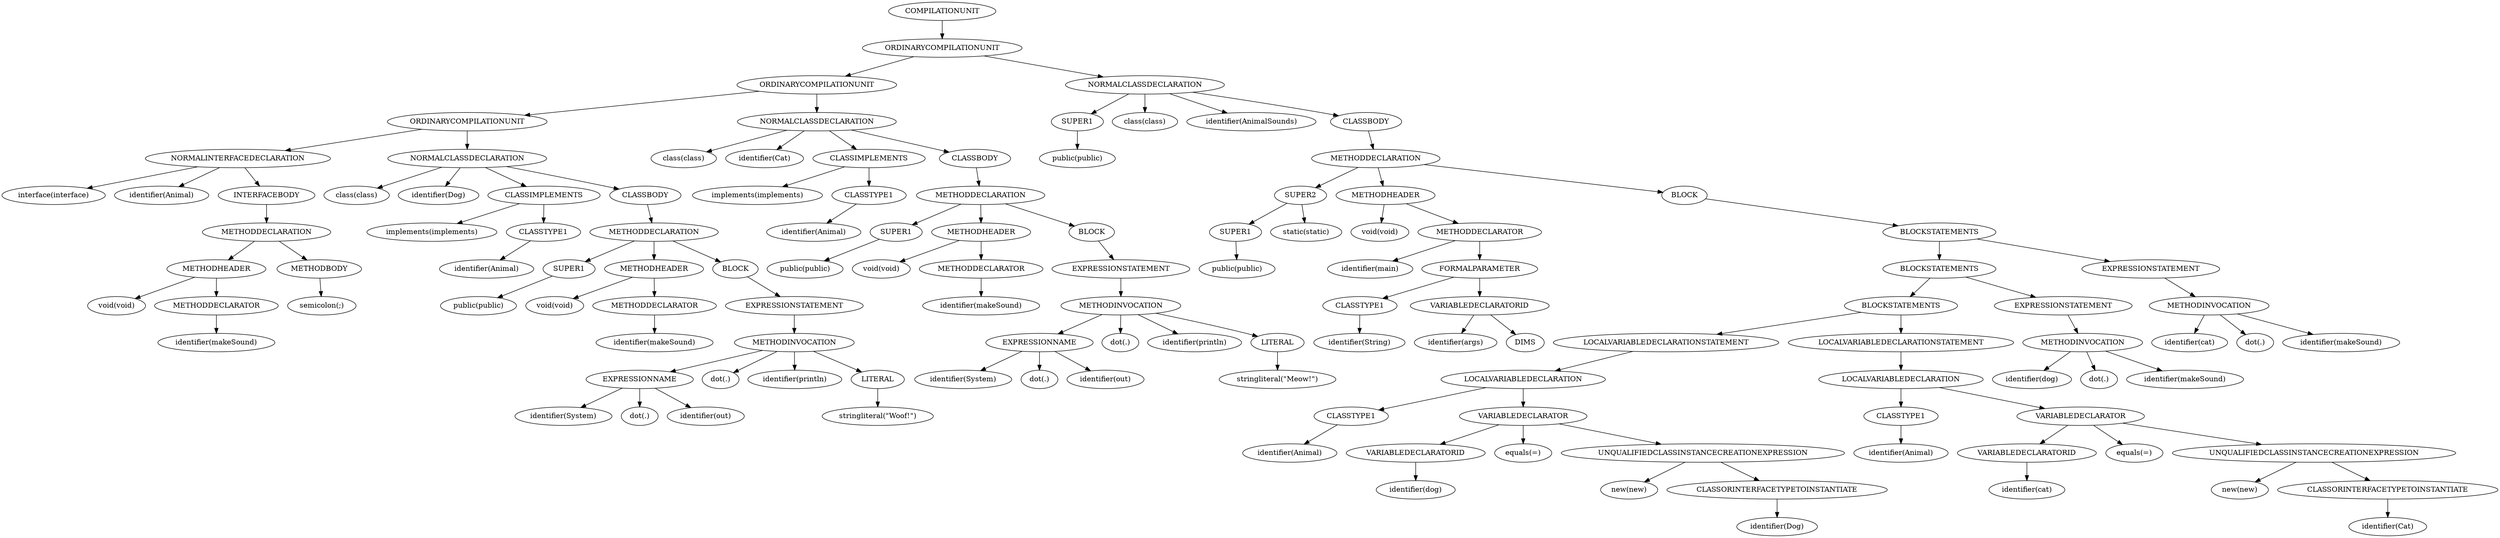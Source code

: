 digraph ASTVisual {
 ordering = out ;
10 [ label="METHODDECLARATOR"]
20 [ label="identifier(makeSound)"]
30 [ label="METHODHEADER"]
40 [ label="void(void)"]
50 [ label="METHODBODY"]
60 [ label="semicolon(;)"]
70 [ label="METHODDECLARATION"]
80 [ label="INTERFACEBODY"]
90 [ label="NORMALINTERFACEDECLARATION"]
100 [ label="interface(interface)"]
110 [ label="identifier(Animal)"]
120 [ label="CLASSTYPE1"]
130 [ label="identifier(Animal)"]
140 [ label="CLASSIMPLEMENTS"]
150 [ label="implements(implements)"]
160 [ label="SUPER1"]
170 [ label="public(public)"]
180 [ label="METHODDECLARATOR"]
190 [ label="identifier(makeSound)"]
200 [ label="METHODHEADER"]
210 [ label="void(void)"]
220 [ label="EXPRESSIONNAME"]
230 [ label="identifier(System)"]
240 [ label="dot(.)"]
250 [ label="identifier(out)"]
260 [ label="LITERAL"]
270 [ label="stringliteral(\"Woof!\")"]
280 [ label="METHODINVOCATION"]
290 [ label="dot(.)"]
300 [ label="identifier(println)"]
310 [ label="EXPRESSIONSTATEMENT"]
320 [ label="BLOCK"]
330 [ label="METHODDECLARATION"]
340 [ label="CLASSBODY"]
350 [ label="NORMALCLASSDECLARATION"]
360 [ label="class(class)"]
370 [ label="identifier(Dog)"]
380 [ label="ORDINARYCOMPILATIONUNIT"]
390 [ label="CLASSTYPE1"]
400 [ label="identifier(Animal)"]
410 [ label="CLASSIMPLEMENTS"]
420 [ label="implements(implements)"]
430 [ label="SUPER1"]
440 [ label="public(public)"]
450 [ label="METHODDECLARATOR"]
460 [ label="identifier(makeSound)"]
470 [ label="METHODHEADER"]
480 [ label="void(void)"]
490 [ label="EXPRESSIONNAME"]
500 [ label="identifier(System)"]
510 [ label="dot(.)"]
520 [ label="identifier(out)"]
530 [ label="LITERAL"]
540 [ label="stringliteral(\"Meow!\")"]
550 [ label="METHODINVOCATION"]
560 [ label="dot(.)"]
570 [ label="identifier(println)"]
580 [ label="EXPRESSIONSTATEMENT"]
590 [ label="BLOCK"]
600 [ label="METHODDECLARATION"]
610 [ label="CLASSBODY"]
620 [ label="NORMALCLASSDECLARATION"]
630 [ label="class(class)"]
640 [ label="identifier(Cat)"]
650 [ label="ORDINARYCOMPILATIONUNIT"]
660 [ label="SUPER1"]
670 [ label="public(public)"]
680 [ label="SUPER1"]
690 [ label="public(public)"]
700 [ label="SUPER2"]
710 [ label="static(static)"]
720 [ label="CLASSTYPE1"]
730 [ label="identifier(String)"]
740 [ label="DIMS"]
750 [ label="VARIABLEDECLARATORID"]
760 [ label="identifier(args)"]
770 [ label="FORMALPARAMETER"]
780 [ label="METHODDECLARATOR"]
790 [ label="identifier(main)"]
800 [ label="METHODHEADER"]
810 [ label="void(void)"]
820 [ label="CLASSTYPE1"]
830 [ label="identifier(Animal)"]
840 [ label="VARIABLEDECLARATORID"]
850 [ label="identifier(dog)"]
860 [ label="CLASSORINTERFACETYPETOINSTANTIATE"]
870 [ label="identifier(Dog)"]
880 [ label="UNQUALIFIEDCLASSINSTANCECREATIONEXPRESSION"]
890 [ label="new(new)"]
900 [ label="VARIABLEDECLARATOR"]
910 [ label="equals(=)"]
920 [ label="LOCALVARIABLEDECLARATION"]
930 [ label="LOCALVARIABLEDECLARATIONSTATEMENT"]
940 [ label="CLASSTYPE1"]
950 [ label="identifier(Animal)"]
960 [ label="VARIABLEDECLARATORID"]
970 [ label="identifier(cat)"]
980 [ label="CLASSORINTERFACETYPETOINSTANTIATE"]
990 [ label="identifier(Cat)"]
1000 [ label="UNQUALIFIEDCLASSINSTANCECREATIONEXPRESSION"]
1010 [ label="new(new)"]
1020 [ label="VARIABLEDECLARATOR"]
1030 [ label="equals(=)"]
1040 [ label="LOCALVARIABLEDECLARATION"]
1050 [ label="LOCALVARIABLEDECLARATIONSTATEMENT"]
1060 [ label="BLOCKSTATEMENTS"]
1070 [ label="METHODINVOCATION"]
1080 [ label="identifier(dog)"]
1090 [ label="dot(.)"]
1100 [ label="identifier(makeSound)"]
1110 [ label="EXPRESSIONSTATEMENT"]
1120 [ label="BLOCKSTATEMENTS"]
1130 [ label="METHODINVOCATION"]
1140 [ label="identifier(cat)"]
1150 [ label="dot(.)"]
1160 [ label="identifier(makeSound)"]
1170 [ label="EXPRESSIONSTATEMENT"]
1180 [ label="BLOCKSTATEMENTS"]
1190 [ label="BLOCK"]
1200 [ label="METHODDECLARATION"]
1210 [ label="CLASSBODY"]
1220 [ label="NORMALCLASSDECLARATION"]
1230 [ label="class(class)"]
1240 [ label="identifier(AnimalSounds)"]
1250 [ label="ORDINARYCOMPILATIONUNIT"]
1260 [ label="COMPILATIONUNIT"]
10 -> 20[ label=""]
30 -> 40[ label=""]
30 -> 10[ label=""]
50 -> 60[ label=""]
70 -> 30[ label=""]
70 -> 50[ label=""]
80 -> 70[ label=""]
90 -> 100[ label=""]
90 -> 110[ label=""]
90 -> 80[ label=""]
120 -> 130[ label=""]
140 -> 150[ label=""]
140 -> 120[ label=""]
160 -> 170[ label=""]
180 -> 190[ label=""]
200 -> 210[ label=""]
200 -> 180[ label=""]
220 -> 230[ label=""]
220 -> 240[ label=""]
220 -> 250[ label=""]
260 -> 270[ label=""]
280 -> 220[ label=""]
280 -> 290[ label=""]
280 -> 300[ label=""]
280 -> 260[ label=""]
310 -> 280[ label=""]
320 -> 310[ label=""]
330 -> 160[ label=""]
330 -> 200[ label=""]
330 -> 320[ label=""]
340 -> 330[ label=""]
350 -> 360[ label=""]
350 -> 370[ label=""]
350 -> 140[ label=""]
350 -> 340[ label=""]
380 -> 90[ label=""]
380 -> 350[ label=""]
390 -> 400[ label=""]
410 -> 420[ label=""]
410 -> 390[ label=""]
430 -> 440[ label=""]
450 -> 460[ label=""]
470 -> 480[ label=""]
470 -> 450[ label=""]
490 -> 500[ label=""]
490 -> 510[ label=""]
490 -> 520[ label=""]
530 -> 540[ label=""]
550 -> 490[ label=""]
550 -> 560[ label=""]
550 -> 570[ label=""]
550 -> 530[ label=""]
580 -> 550[ label=""]
590 -> 580[ label=""]
600 -> 430[ label=""]
600 -> 470[ label=""]
600 -> 590[ label=""]
610 -> 600[ label=""]
620 -> 630[ label=""]
620 -> 640[ label=""]
620 -> 410[ label=""]
620 -> 610[ label=""]
650 -> 380[ label=""]
650 -> 620[ label=""]
660 -> 670[ label=""]
680 -> 690[ label=""]
700 -> 680[ label=""]
700 -> 710[ label=""]
720 -> 730[ label=""]
750 -> 760[ label=""]
750 -> 740[ label=""]
770 -> 720[ label=""]
770 -> 750[ label=""]
780 -> 790[ label=""]
780 -> 770[ label=""]
800 -> 810[ label=""]
800 -> 780[ label=""]
820 -> 830[ label=""]
840 -> 850[ label=""]
860 -> 870[ label=""]
880 -> 890[ label=""]
880 -> 860[ label=""]
900 -> 840[ label=""]
900 -> 910[ label=""]
900 -> 880[ label=""]
920 -> 820[ label=""]
920 -> 900[ label=""]
930 -> 920[ label=""]
940 -> 950[ label=""]
960 -> 970[ label=""]
980 -> 990[ label=""]
1000 -> 1010[ label=""]
1000 -> 980[ label=""]
1020 -> 960[ label=""]
1020 -> 1030[ label=""]
1020 -> 1000[ label=""]
1040 -> 940[ label=""]
1040 -> 1020[ label=""]
1050 -> 1040[ label=""]
1060 -> 930[ label=""]
1060 -> 1050[ label=""]
1070 -> 1080[ label=""]
1070 -> 1090[ label=""]
1070 -> 1100[ label=""]
1110 -> 1070[ label=""]
1120 -> 1060[ label=""]
1120 -> 1110[ label=""]
1130 -> 1140[ label=""]
1130 -> 1150[ label=""]
1130 -> 1160[ label=""]
1170 -> 1130[ label=""]
1180 -> 1120[ label=""]
1180 -> 1170[ label=""]
1190 -> 1180[ label=""]
1200 -> 700[ label=""]
1200 -> 800[ label=""]
1200 -> 1190[ label=""]
1210 -> 1200[ label=""]
1220 -> 660[ label=""]
1220 -> 1230[ label=""]
1220 -> 1240[ label=""]
1220 -> 1210[ label=""]
1250 -> 650[ label=""]
1250 -> 1220[ label=""]
1260 -> 1250[ label=""]
  }
